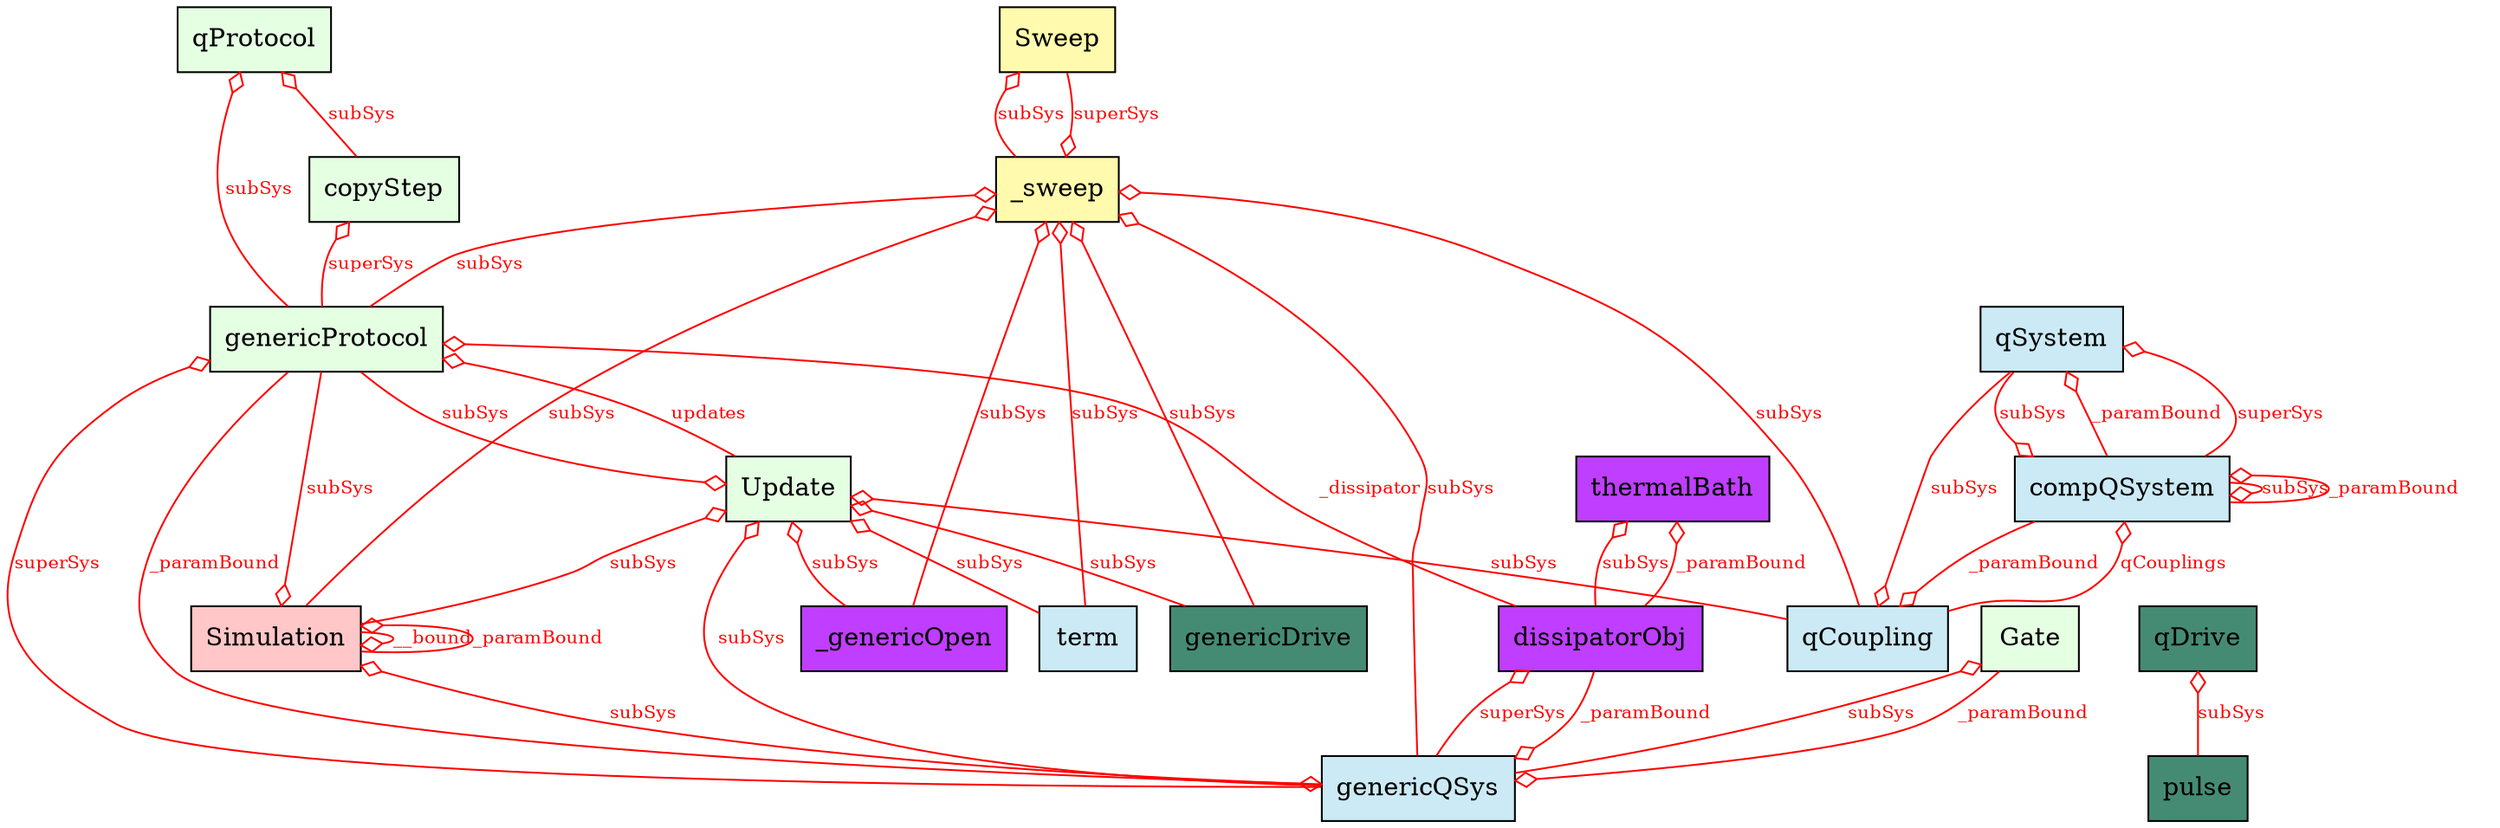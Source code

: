 digraph "classes_quanguru" {
graph [ dpi=300 ];
rankdir=BT
charset="utf-8"

/* 
 * all the classes: gathered with other classes in the same module and (mostly) arranged in the order they appear in the 
 * module (expect when I switched the order to adjust the .png), this arrangement shows where they are in the inheritance
 * or where they become part of composition in the inheritance.
 * The modules are arranged: - first from the top of the inheritance, - then what I think is a more fundamental module.
 * 
 * nodes in each module are shown with the same color. Note that I treat QGates as part of QPro
 */

// QSys.py
"classes.QSys.genericQSys" [color="black", fontcolor="black", label="genericQSys", shape="box", style="filled", fillcolor="#cbeaf5"];
"classes.QSys.compQSystem" [color="black", fontcolor="black", label="compQSystem", shape="box", style="filled", fillcolor="#cbeaf5"];
"classes.QSys.term" [color="black", fontcolor="black", label="term", shape="box", style="filled", fillcolor="#cbeaf5"];
"classes.QSys.qSystem" [color="black", fontcolor="black", label="qSystem", shape="box", style="filled", fillcolor="#cbeaf5"];
"classes.QSys.qCoupling" [color="black", fontcolor="black", label="qCoupling", shape="box", style="filled", fillcolor="#cbeaf5"];

// QSim.py
"classes.QSim.Simulation" [color="black", fontcolor="black", label="Simulation", shape="box", style="filled", fillcolor="#ffc7c7"];

// QPro.py (and QGates)
"classes.QPro.genericProtocol" [color="black", fontcolor="black", label="genericProtocol", shape="box", style="filled", fillcolor="#e5ffe3"];
"classes.QPro.qProtocol" [color="black", fontcolor="black", label="qProtocol", shape="box", style="filled", fillcolor="#e5ffe3"];
"classes.QPro.copyStep" [color="black", fontcolor="black", label="copyStep", shape="box", style="filled", fillcolor="#e5ffe3"];
"classes.QPro.Gate" [color="black", fontcolor="black", label="Gate", shape="box", style="filled", fillcolor="#e5ffe3"];
"classes.QPro.Update" [color="black", fontcolor="black", label="Update", shape="box", style="filled", fillcolor="#e5ffe3"];

// QSweep.py
"classes.QSweep._sweep" [color="black", fontcolor="black", label="_sweep", shape="box", style="filled", fillcolor="#fffaad"];
"classes.QSweep.Sweep" [color="black", fontcolor="black", label="Sweep", shape="box", style="filled", fillcolor="#fffaad"];

// environment.py
"classes.environment._genericOpen" [color="black", fontcolor="black", label="_genericOpen", shape="box", style="filled", fillcolor=darkorchid1];
"classes.environment.dissipatorObj" [color="black", fontcolor="black", label="dissipatorObj", shape="box", style="filled", fillcolor=darkorchid1];
"classes.environment.thermalBath" [color="black", fontcolor="black", label="thermalBath", shape="box", style="filled", fillcolor=darkorchid1];

// QDrive.py
"classes.QDrive.genericDrive" [color="black", fontcolor="black", label="genericDrive", shape="box", style="filled", fillcolor=aquamarine4];
"classes.QDrive.qDrive" [color="black", fontcolor="black", label="qDrive", shape="box", style="filled", fillcolor=aquamarine4];
"classes.QDrive.pulse" [color="black", fontcolor="black", label="pulse", shape="box", style="filled", fillcolor=aquamarine4];


// indirect compositions

// in QSys.py
"classes.QSys.compQSystem" -> "classes.QSys.compQSystem" [arrowhead="none", color="red", arrowtail="odiamond", dir=both, label="subSys", fontsize=10, fontcolor=red];
"classes.QSys.qSystem" -> "classes.QSys.compQSystem" [arrowhead="odiamond", color="red", arrowtail="none", label="subSys", fontsize=10, fontcolor=red];
"classes.QSys.qCoupling" -> "classes.QSys.compQSystem" [arrowhead="odiamond", color="red", arrowtail="none", label="qCouplings", fontsize=10, fontcolor=red];
"classes.QSys.compQSystem" -> "classes.QSys.compQSystem" [arrowhead="odiamond", color="red", arrowtail="none", label="_paramBound", fontsize=10, fontcolor=red];
"classes.QSys.compQSystem" -> "classes.QSys.qSystem" [arrowhead="odiamond", color="red", arrowtail="none", label="_paramBound", fontsize=10, fontcolor=red];
"classes.QSys.compQSystem" -> "classes.QSys.qCoupling" [arrowhead="odiamond", color="red", arrowtail="none", label="_paramBound", fontsize=10, fontcolor=red];
"classes.QSys.compQSystem" -> "classes.QSys.qSystem" [arrowhead="odiamond", color="red", arrowtail="none", label="superSys", fontsize=10, fontcolor=red];
"classes.QSys.qSystem" -> "classes.QSys.qCoupling" [arrowhead="odiamond", color="red", arrowtail="none", label="subSys", fontsize=10, fontcolor=red];

// in QSim.py
// note that these functionalities are implemented in timeBase with _bound method, and the _bound method is called in QSim
"classes.QSim.Simulation" -> "classes.QSim.Simulation" [arrowhead="none", color="red", arrowtail="odiamond", dir=both, label="__bound", fontsize=10, fontcolor=red];
"classes.QSim.Simulation" -> "classes.QSim.Simulation" [arrowhead="odiamond", color="red", arrowtail="none", label="_paramBound", fontsize=10, fontcolor=red];
"classes.QPro.genericProtocol" -> "classes.QSim.Simulation" [arrowhead="odiamond", color="red", arrowtail="none", label="subSys", fontsize=10, fontcolor=red];
"classes.QSys.genericQSys" -> "classes.QSim.Simulation" [arrowhead="odiamond", color="red", arrowtail="none", label="subSys", fontsize=10, fontcolor=red];

// in QPro.py
"classes.QPro.Update" -> "classes.QPro.genericProtocol" [arrowhead="odiamond", color="red", arrowtail="none", label="updates", fontsize=10, fontcolor=red];
"classes.environment.dissipatorObj" -> "classes.QPro.genericProtocol" [arrowhead="odiamond", color="red", arrowtail="none", label="_dissipator", fontsize=10, fontcolor=red];
"classes.QPro.genericProtocol" -> "classes.QPro.copyStep" [arrowhead="odiamond", color="red", arrowtail="none", label="superSys", fontsize=10, fontcolor=red];
"classes.QSys.genericQSys" -> "classes.QPro.genericProtocol" [arrowhead="odiamond", color="red", arrowtail="none", label="superSys", fontsize=10, fontcolor=red];
"classes.QPro.genericProtocol" -> "classes.QSys.genericQSys" [arrowhead="odiamond", color="red", arrowtail="none", label="_paramBound", fontsize=10, fontcolor=red];
"classes.QPro.genericProtocol" -> "classes.QPro.qProtocol" [arrowhead="odiamond", color="red", arrowtail="none", label="subSys", fontsize=10, fontcolor=red];
"classes.QPro.copyStep" -> "classes.QPro.qProtocol" [arrowhead="odiamond", color="red", arrowtail="none", label="subSys", fontsize=10, fontcolor=red];
"classes.QSys.genericQSys" -> "classes.QPro.Gate" [arrowhead="odiamond", color="red", arrowtail="none", label="subSys", fontsize=10, fontcolor=red];
"classes.QPro.Gate" -> "classes.QSys.genericQSys" [arrowhead="odiamond", color="red", arrowtail="none", label="_paramBound", fontsize=10, fontcolor=red];
"classes.QSys.genericQSys" -> "classes.QPro.Update" [arrowhead="odiamond", color="red", arrowtail="none", label="subSys", fontsize=10, fontcolor=red];
"classes.QSys.term" -> "classes.QPro.Update" [arrowhead="odiamond", color="red", arrowtail="none", label="subSys", fontsize=10, fontcolor=red];
"classes.QSys.qCoupling" -> "classes.QPro.Update" [arrowhead="odiamond", color="red", arrowtail="none", label="subSys", fontsize=10, fontcolor=red];
"classes.QPro.genericProtocol" -> "classes.QPro.Update" [arrowhead="odiamond", color="red", arrowtail="none", label="subSys", fontsize=10, fontcolor=red];
"classes.QSim.Simulation" -> "classes.QPro.Update" [arrowhead="odiamond", color="red", arrowtail="none", label="subSys", fontsize=10, fontcolor=red];
"classes.environment._genericOpen" -> "classes.QPro.Update" [arrowhead="odiamond", color="red", arrowtail="none", label="subSys", fontsize=10, fontcolor=red];
"classes.QDrive.genericDrive" -> "classes.QPro.Update" [arrowhead="odiamond", color="red", arrowtail="none", label="subSys", fontsize=10, fontcolor=red];

// in QSweep.py
"classes.QSweep.Sweep" -> "classes.QSweep._sweep" [arrowhead="odiamond", color="red", arrowtail="none", label="superSys", fontsize=10, fontcolor=red];
"classes.QSweep._sweep" -> "classes.QSweep.Sweep" [arrowhead="odiamond", color="red", arrowtail="none", label="subSys", fontsize=10, fontcolor=red];
"classes.QSys.genericQSys" -> "classes.QSweep._sweep" [arrowhead="odiamond", color="red", arrowtail="none", label="subSys", fontsize=10, fontcolor=red];
"classes.QSys.term" -> "classes.QSweep._sweep" [arrowhead="odiamond", color="red", arrowtail="none", label="subSys", fontsize=10, fontcolor=red];
"classes.QSys.qCoupling" -> "classes.QSweep._sweep" [arrowhead="odiamond", color="red", arrowtail="none", label="subSys", fontsize=10, fontcolor=red];
"classes.QPro.genericProtocol" -> "classes.QSweep._sweep" [arrowhead="odiamond", color="red", arrowtail="none", label="subSys", fontsize=10, fontcolor=red];
"classes.QSim.Simulation" -> "classes.QSweep._sweep" [arrowhead="odiamond", color="red", arrowtail="none", label="subSys", fontsize=10, fontcolor=red];
"classes.environment._genericOpen" -> "classes.QSweep._sweep" [arrowhead="odiamond", color="red", arrowtail="none", label="subSys", fontsize=10, fontcolor=red];
"classes.QDrive.genericDrive" -> "classes.QSweep._sweep" [arrowhead="odiamond", color="red", arrowtail="none", label="subSys", fontsize=10, fontcolor=red];

// in environment.py
"classes.QSys.genericQSys" -> "classes.environment.dissipatorObj" [arrowhead="odiamond", color="red", arrowtail="none", label="superSys", fontsize=10, fontcolor=red];
"classes.environment.dissipatorObj" -> "classes.QSys.genericQSys" [arrowhead="odiamond", color="red", arrowtail="none", label="_paramBound", fontsize=10, fontcolor=red];
"classes.environment.dissipatorObj" -> "classes.environment.thermalBath" [arrowhead="odiamond", color="red", arrowtail="none", label="subSys", fontsize=10, fontcolor=red];
"classes.environment.dissipatorObj" -> "classes.environment.thermalBath" [arrowhead="odiamond", color="red", arrowtail="none", label="_paramBound", fontsize=10, fontcolor=red];

// in QDrive.py
"classes.QDrive.pulse" -> "classes.QDrive.qDrive" [arrowhead="odiamond", color="red", arrowtail="none", label="subSys", fontsize=10, fontcolor=red];

}
